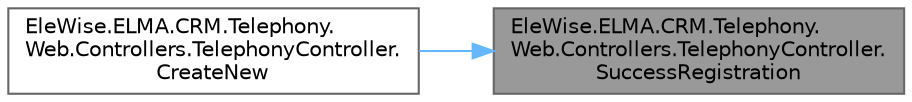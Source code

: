 digraph "EleWise.ELMA.CRM.Telephony.Web.Controllers.TelephonyController.SuccessRegistration"
{
 // LATEX_PDF_SIZE
  bgcolor="transparent";
  edge [fontname=Helvetica,fontsize=10,labelfontname=Helvetica,labelfontsize=10];
  node [fontname=Helvetica,fontsize=10,shape=box,height=0.2,width=0.4];
  rankdir="RL";
  Node1 [id="Node000001",label="EleWise.ELMA.CRM.Telephony.\lWeb.Controllers.TelephonyController.\lSuccessRegistration",height=0.2,width=0.4,color="gray40", fillcolor="grey60", style="filled", fontcolor="black",tooltip=" "];
  Node1 -> Node2 [id="edge1_Node000001_Node000002",dir="back",color="steelblue1",style="solid",tooltip=" "];
  Node2 [id="Node000002",label="EleWise.ELMA.CRM.Telephony.\lWeb.Controllers.TelephonyController.\lCreateNew",height=0.2,width=0.4,color="grey40", fillcolor="white", style="filled",URL="$class_ele_wise_1_1_e_l_m_a_1_1_c_r_m_1_1_telephony_1_1_web_1_1_controllers_1_1_telephony_controller.html#abe181c03efb818e05ea54e0efa6e5909",tooltip=" "];
}
